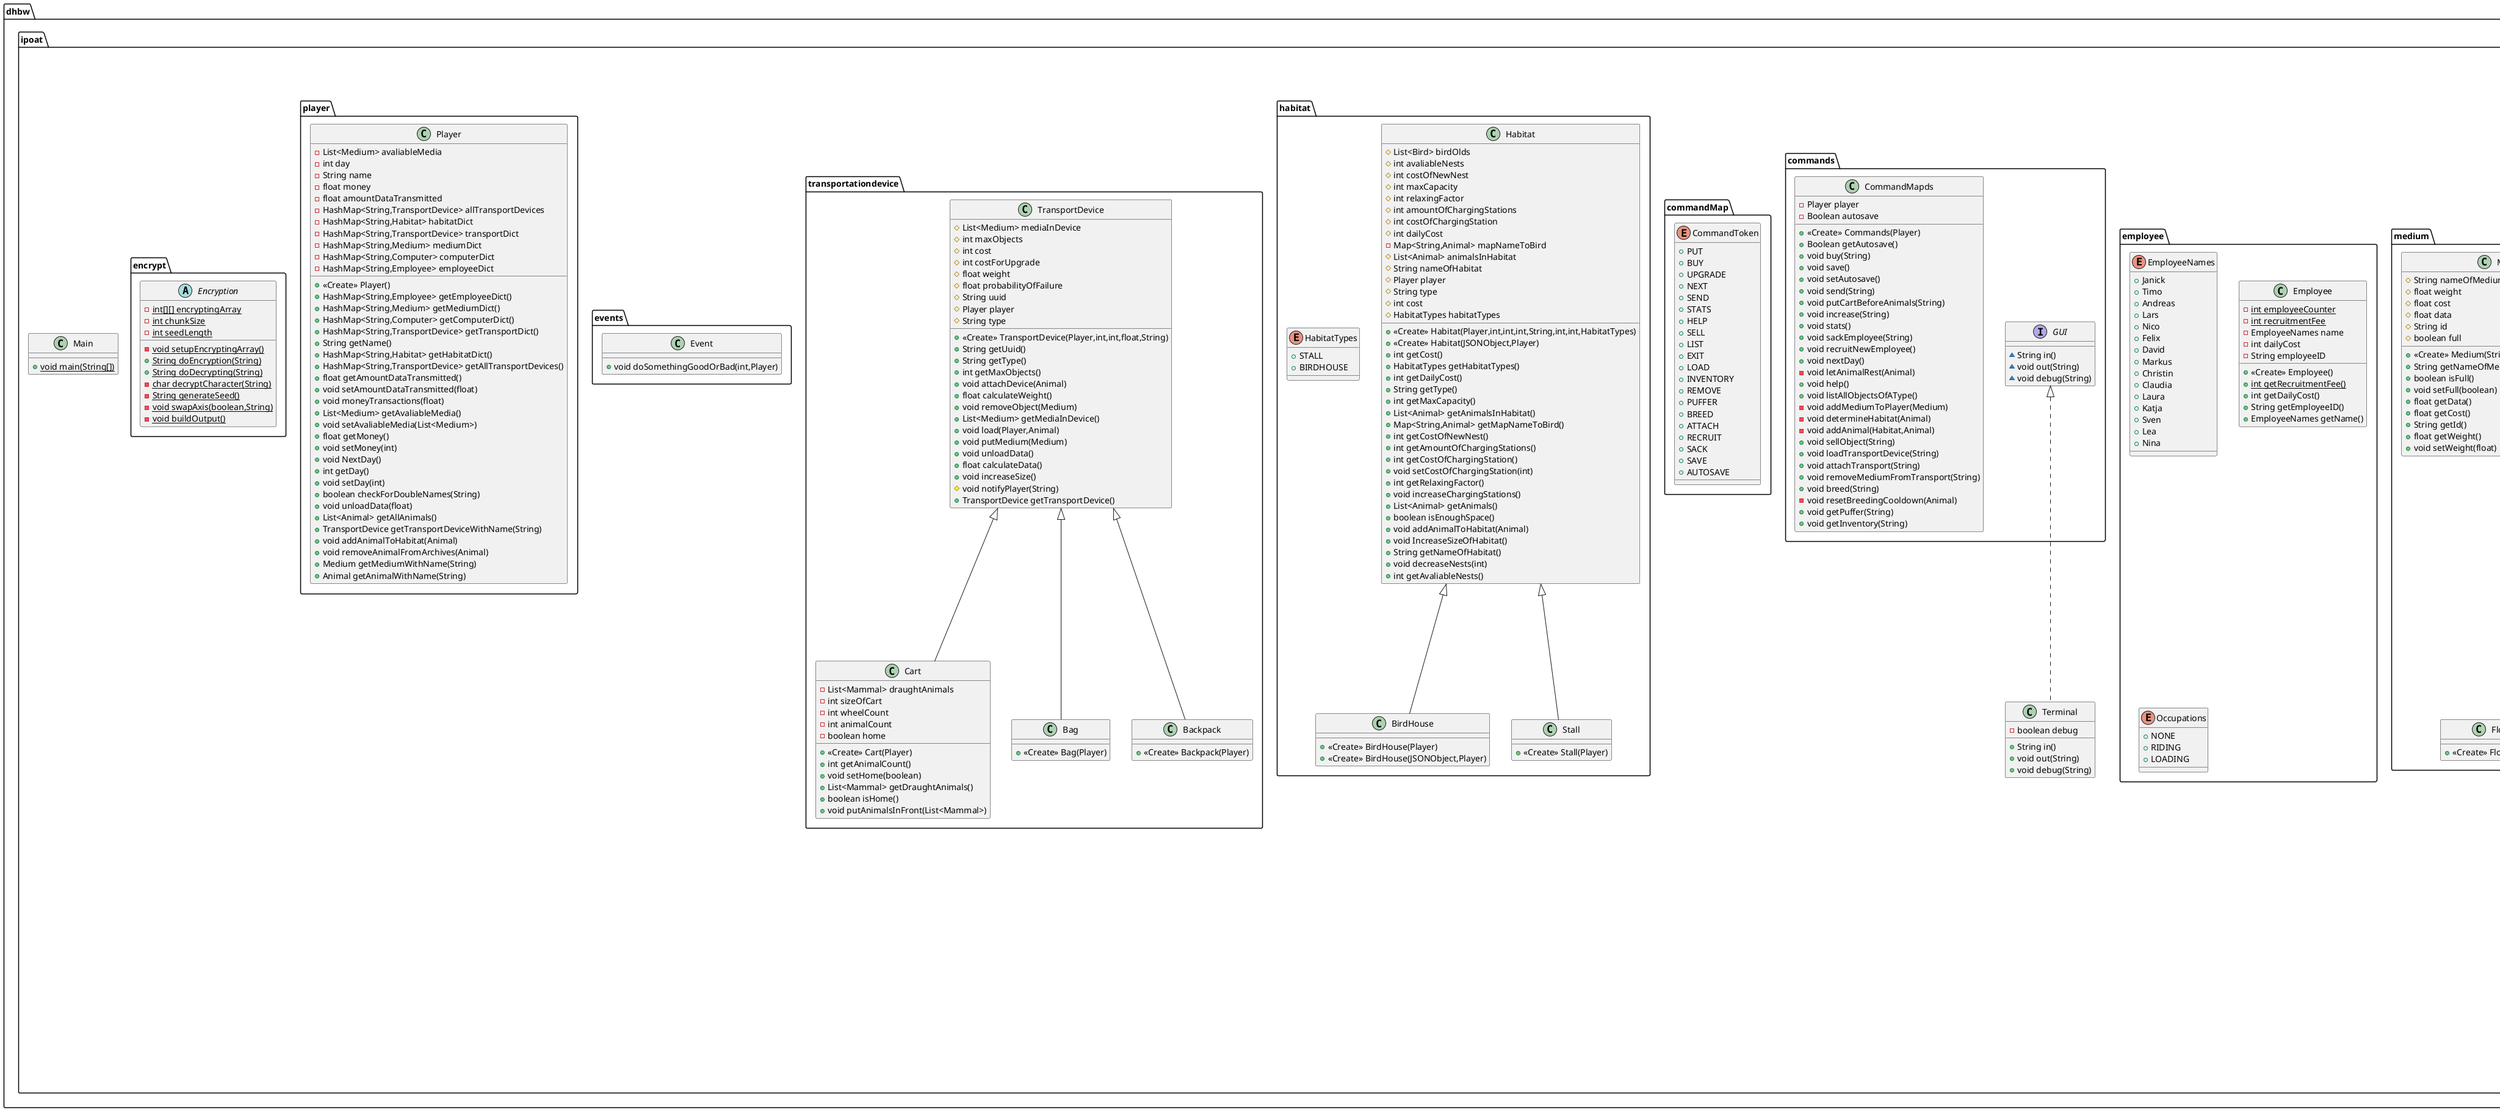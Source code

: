 @startuml
class dhbw.ipoat.savesystem.LoadSaveGame {
- {static} String jsonString()
+ {static} Player load()
- {static} Animal getAnimalFromType(String,Player,JSONObject)
- {static} Habitat getHabitatFromType(String,Player,JSONObject)
}
class dhbw.ipoat.animals.GrownAnimals {
# int cost
# boolean home
# boolean delivering
# int breedingCooldown
# TransportDevice transport
+ <<Create>> GrownAnimals(Player,int,int,int,String,float,float,HabitatTypes)
+ <<Create>> GrownAnimals(BabyAnimals)
+ <<Create>> GrownAnimals(JSONObject,Player)
+ TransportDevice getTransport()
}
class dhbw.ipoat.computer.Computer {
- float writingSpeed
- float generationSpeed
- List<Medium> mediaInPC
- String nameOfPc
- float puffer
- float maxPuffer
- float cost
- float dataTransmitted
~ Instant pcStartTime
+ <<Create>> Computer(Player)
+ void GenerateData()
+ Instant getPcStartTime()
+ float getPuffer()
+ void transferData(Medium)
+ String getNameOfPc()
}
class dhbw.ipoat.animals.birds.Pigeon {
+ <<Create>> Pigeon(Player)
+ <<Create>> Pigeon(JSONObject,Player)
}
class dhbw.ipoat.medium.Medium {
# String nameOfMedium
# float weight
# float cost
# float data
# String id
# boolean full
+ <<Create>> Medium(String,float,float,float,Player)
+ String getNameOfMedium()
+ boolean isFull()
+ void setFull(boolean)
+ float getData()
+ float getCost()
+ String getId()
+ float getWeight()
+ void setWeight(float)
}
enum dhbw.ipoat.employee.EmployeeNames {
+  Janick
+  Timo
+  Andreas
+  Lars
+  Nico
+  Felix
+  David
+  Markus
+  Christin
+  Claudia
+  Laura
+  Katja
+  Sven
+  Lea
+  Nina
}
interface dhbw.ipoat.commands.GUI {
~ String in()
~ void out(String)
~ void debug(String)
}
class dhbw.ipoat.animals.mammals.Ox {
+ <<Create>> Ox(Player)
}
class dhbw.ipoat.savesystem.Savegame {
- {static} List<Player> allPlayers
+ {static} boolean bypassEncryption
+ {static} void save(Player)
- {static} JSONObject savePlayer(Player)
+ {static} void writeToFile(JSONObject)
}
class dhbw.ipoat.animals.BabyAnimals {
+ <<Create>> BabyAnimals(Animal)
+ void growUp()
}
enum dhbw.ipoat.commandMap.CommandToken {
+  PUT
+  BUY
+  UPGRADE
+  NEXT
+  SEND
+  STATS
+  HELP
+  SELL
+  LIST
+  EXIT
+  LOAD
+  INVENTORY
+  REMOVE
+  PUFFER
+  BREED
+  ATTACH
+  RECRUIT
+  SACK
+  SAVE
+  AUTOSAVE
}
class dhbw.ipoat.habitat.BirdHouse {
+ <<Create>> BirdHouse(Player)
+ <<Create>> BirdHouse(JSONObject,Player)
}
class dhbw.ipoat.transportationdevice.Cart {
- List<Mammal> draughtAnimals
- int sizeOfCart
- int wheelCount
- int animalCount
- boolean home
+ <<Create>> Cart(Player)
+ int getAnimalCount()
+ void setHome(boolean)
+ List<Mammal> getDraughtAnimals()
+ boolean isHome()
+ void putAnimalsInFront(List<Mammal>)
}
class dhbw.ipoat.animals.mammals.Horse {
+ <<Create>> Horse(Player)
}
class dhbw.ipoat.transportationdevice.Bag {
+ <<Create>> Bag(Player)
}
class dhbw.ipoat.events.Event {
+ void doSomethingGoodOrBad(int,Player)
}
enum dhbw.ipoat.animals.birds.BirdList {
+  PIGEON
}
class dhbw.ipoat.habitat.Habitat {
# List<Bird> birdOlds
# int avaliableNests
# int costOfNewNest
# int maxCapacity
# int relaxingFactor
# int amountOfChargingStations
# int costOfChargingStation
# int dailyCost
- Map<String,Animal> mapNameToBird
# List<Animal> animalsInHabitat
# String nameOfHabitat
# Player player
# String type
# int cost
# HabitatTypes habitatTypes
+ <<Create>> Habitat(Player,int,int,int,String,int,int,HabitatTypes)
+ <<Create>> Habitat(JSONObject,Player)
+ int getCost()
+ HabitatTypes getHabitatTypes()
+ int getDailyCost()
+ String getType()
+ int getMaxCapacity()
+ List<Animal> getAnimalsInHabitat()
+ Map<String,Animal> getMapNameToBird()
+ int getCostOfNewNest()
+ int getAmountOfChargingStations()
+ int getCostOfChargingStation()
+ void setCostOfChargingStation(int)
+ int getRelaxingFactor()
+ void increaseChargingStations()
+ List<Animal> getAnimals()
+ boolean isEnoughSpace()
+ void addAnimalToHabitat(Animal)
+ void IncreaseSizeOfHabitat()
+ String getNameOfHabitat()
+ void decreaseNests(int)
+ int getAvaliableNests()
}
class dhbw.ipoat.Main {
+ {static} void main(String[])
}
class dhbw.ipoat.employee.Employee {
- {static} int employeeCounter
- {static} int recruitmentFee
- EmployeeNames name
- int dailyCost
- String employeeID
+ <<Create>> Employee()
+ {static} int getRecruitmentFee()
+ int getDailyCost()
+ String getEmployeeID()
+ EmployeeNames getName()
}
class dhbw.ipoat.savesystem.JsonConstants {
+ {static} String SAVEGAMEFILE
+ {static} String PLAYERS
+ {static} String NAME
+ {static} String MON
+ {static} String INV
+ {static} String HAB
+ {static} String MED
+ {static} String TRA
+ {static} String DEFAULTSAVEGAME
}
class dhbw.ipoat.habitat.Stall {
+ <<Create>> Stall(Player)
}
class dhbw.ipoat.commands.CommandMapds {
- Player player
- Boolean autosave
+ <<Create>> Commands(Player)
+ Boolean getAutosave()
+ void buy(String)
+ void save()
+ void setAutosave()
+ void send(String)
+ void putCartBeforeAnimals(String)
+ void increase(String)
+ void stats()
+ void sackEmployee(String)
+ void recruitNewEmployee()
+ void nextDay()
- void letAnimalRest(Animal)
+ void help()
+ void listAllObjectsOfAType()
- void addMediumToPlayer(Medium)
- void determineHabitat(Animal)
- void addAnimal(Habitat,Animal)
+ void sellObject(String)
+ void loadTransportDevice(String)
+ void attachTransport(String)
+ void removeMediumFromTransport(String)
+ void breed(String)
- void resetBreedingCooldown(Animal)
+ void getPuffer(String)
+ void getInventory(String)
}
class dhbw.ipoat.animals.birds.Bird {
- Bag bag
+ <<Create>> Bird(Player,int,int,int,String,float,float,HabitatTypes)
+ <<Create>> Bird(BabyAnimals)
+ <<Create>> Bird(JSONObject,Player)
+ Bag getBag()
+ {static} boolean doesThisAnimalExist(String)
}
class dhbw.ipoat.animals.mammals.Mammal {
- Backpack backpack
# Employee rider
+ <<Create>> Mammal(Player,int,int,int,String,float,float,HabitatTypes)
+ <<Create>> Mammal(BabyAnimals)
+ Backpack getBackpack()
+ {static} boolean doesThisAnimalExist(String)
}
class dhbw.ipoat.player.Player {
- List<Medium> avaliableMedia
- int day
- String name
- float money
- float amountDataTransmitted
- HashMap<String,TransportDevice> allTransportDevices
- HashMap<String,Habitat> habitatDict
- HashMap<String,TransportDevice> transportDict
- HashMap<String,Medium> mediumDict
- HashMap<String,Computer> computerDict
- HashMap<String,Employee> employeeDict
+ <<Create>> Player()
+ HashMap<String,Employee> getEmployeeDict()
+ HashMap<String,Medium> getMediumDict()
+ HashMap<String,Computer> getComputerDict()
+ HashMap<String,TransportDevice> getTransportDict()
+ String getName()
+ HashMap<String,Habitat> getHabitatDict()
+ HashMap<String,TransportDevice> getAllTransportDevices()
+ float getAmountDataTransmitted()
+ void setAmountDataTransmitted(float)
+ void moneyTransactions(float)
+ List<Medium> getAvaliableMedia()
+ void setAvaliableMedia(List<Medium>)
+ float getMoney()
+ void setMoney(int)
+ void NextDay()
+ int getDay()
+ void setDay(int)
+ boolean checkForDoubleNames(String)
+ void unloadData(float)
+ List<Animal> getAllAnimals()
+ TransportDevice getTransportDeviceWithName(String)
+ void addAnimalToHabitat(Animal)
+ void removeAnimalFromArchives(Animal)
+ Medium getMediumWithName(String)
+ Animal getAnimalWithName(String)
}
class dhbw.ipoat.Terminal {
- boolean debug
+ String in()
+ void out(String)
+ void debug(String)
}
class dhbw.ipoat.transportationdevice.TransportDevice {
# List<Medium> mediaInDevice
# int maxObjects
# int cost
# int costForUpgrade
# float weight
# float probabilityOfFailure
# String uuid
# Player player
# String type
+ <<Create>> TransportDevice(Player,int,int,float,String)
+ String getUuid()
+ String getType()
+ int getMaxObjects()
+ void attachDevice(Animal)
+ float calculateWeight()
+ void removeObject(Medium)
+ List<Medium> getMediaInDevice()
+ void load(Player,Animal)
+ void putMedium(Medium)
+ void unloadData()
+ float calculateData()
+ void increaseSize()
# void notifyPlayer(String)
+ TransportDevice getTransportDevice()
}
class dhbw.ipoat.medium.FloppyDisk {
+ <<Create>> FloppyDisk(Player)
}
class dhbw.ipoat.animals.Animal {
# int age
# int maxAge
# int speed
# int energy
# int cost
# String name
# String type
# boolean home
# boolean delivering
# float maxWeight
# Player player
# float deathProbability
# float percentageMoved
# TransportDevice device
# boolean gender
# int breedingCooldown
# HabitatTypes habitatType
+ <<Create>> Animal(Player,int,int,int,String,float,float,HabitatTypes)
+ <<Create>> Animal(JSONObject,Player)
+ <<Create>> Animal(BabyAnimals)
+ boolean isDelivering()
+ HabitatTypes getHabitatType()
+ int getMaxAge()
+ void setBreedingCooldown(int)
+ int getBreedingCooldown()
+ TransportDevice getDevice()
+ int getSpeed()
+ void setDevice(TransportDevice)
+ void agingAnimal()
+ String getName()
+ void killAnimal()
- boolean checkForAttachedTransport()
+ boolean isGender()
+ void moveAnimal()
+ float calculateValueOfAnimal()
+ void setHome(boolean)
+ float getDeathProbability()
+ int getCost()
+ String getTypeOfAnimal()
+ boolean isHome()
+ int getAge()
+ int getEnergy()
+ float getMaxWeight()
+ void setEnergy(int)
}
class dhbw.ipoat.transportationdevice.Backpack {
+ <<Create>> Backpack(Player)
}
enum dhbw.ipoat.employee.Occupations {
+  NONE
+  RIDING
+  LOADING
}
abstract class dhbw.ipoat.encrypt.Encryption {
- {static} int[][] encryptingArray
- {static} int chunkSize
- {static} int seedLength
- {static} void setupEncryptingArray()
+ {static} String doEncryption(String)
+ {static} String doDecrypting(String)
- {static} char decryptCharacter(String)
- {static} String generateSeed()
- {static} void swapAxis(boolean,String)
- {static} void buildOutput()
}
class dhbw.ipoat.animals.mammals.Elephant {
+ <<Create>> Elephant(Player)
}
enum dhbw.ipoat.animals.mammals.MammalList {
+  Ox
+  Horse
+  Elephant
}
enum dhbw.ipoat.habitat.HabitatTypes {
+  STALL
+  BIRDHOUSE
}


dhbw.ipoat.animals.Animal <|-- dhbw.ipoat.animals.GrownAnimals
dhbw.ipoat.animals.birds.Bird <|-- dhbw.ipoat.animals.birds.Pigeon
dhbw.ipoat.animals.mammals.Mammal <|-- dhbw.ipoat.animals.mammals.Ox
dhbw.ipoat.animals.Animal <|-- dhbw.ipoat.animals.BabyAnimals
dhbw.ipoat.habitat.Habitat <|-- dhbw.ipoat.habitat.BirdHouse
dhbw.ipoat.transportationdevice.TransportDevice <|-- dhbw.ipoat.transportationdevice.Cart
dhbw.ipoat.animals.mammals.Mammal <|-- dhbw.ipoat.animals.mammals.Horse
dhbw.ipoat.transportationdevice.TransportDevice <|-- dhbw.ipoat.transportationdevice.Bag
dhbw.ipoat.habitat.Habitat <|-- dhbw.ipoat.habitat.Stall
dhbw.ipoat.animals.GrownAnimals <|-- dhbw.ipoat.animals.birds.Bird
dhbw.ipoat.animals.GrownAnimals <|-- dhbw.ipoat.animals.mammals.Mammal
dhbw.ipoat.commands.GUI <|.. dhbw.ipoat.Terminal
dhbw.ipoat.medium.Medium <|-- dhbw.ipoat.medium.FloppyDisk
dhbw.ipoat.transportationdevice.TransportDevice <|-- dhbw.ipoat.transportationdevice.Backpack
dhbw.ipoat.animals.mammals.Mammal <|-- dhbw.ipoat.animals.mammals.Elephant
@enduml